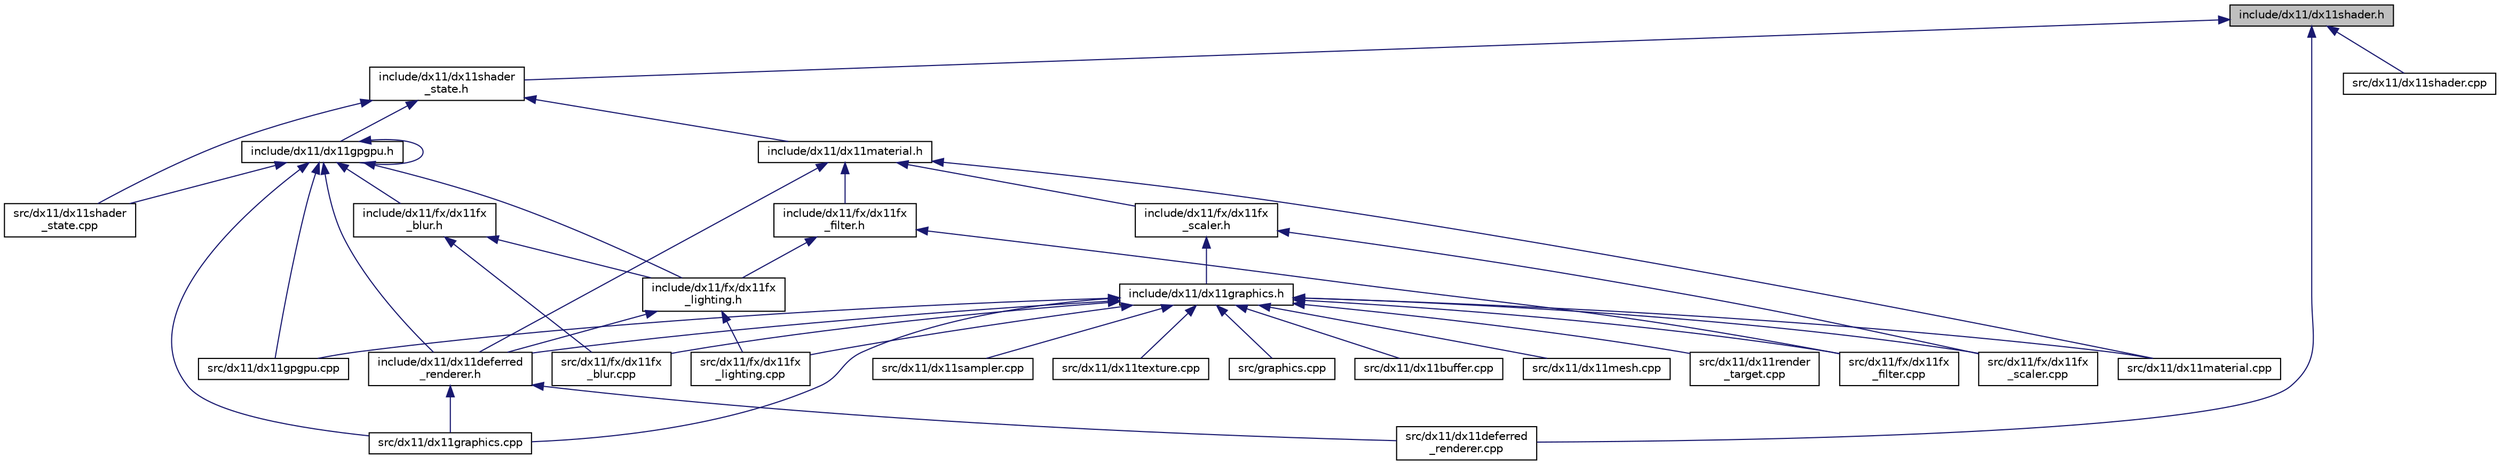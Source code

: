 digraph "include/dx11/dx11shader.h"
{
  edge [fontname="Helvetica",fontsize="10",labelfontname="Helvetica",labelfontsize="10"];
  node [fontname="Helvetica",fontsize="10",shape=record];
  Node1 [label="include/dx11/dx11shader.h",height=0.2,width=0.4,color="black", fillcolor="grey75", style="filled", fontcolor="black"];
  Node1 -> Node2 [dir="back",color="midnightblue",fontsize="10",style="solid",fontname="Helvetica"];
  Node2 [label="include/dx11/dx11shader\l_state.h",height=0.2,width=0.4,color="black", fillcolor="white", style="filled",URL="$dx11shader__state_8h.html",tooltip="This file contains classes used to manage DirectX11 shader states. "];
  Node2 -> Node3 [dir="back",color="midnightblue",fontsize="10",style="solid",fontname="Helvetica"];
  Node3 [label="include/dx11/dx11material.h",height=0.2,width=0.4,color="black", fillcolor="white", style="filled",URL="$dx11material_8h.html",tooltip="??? "];
  Node3 -> Node4 [dir="back",color="midnightblue",fontsize="10",style="solid",fontname="Helvetica"];
  Node4 [label="include/dx11/fx/dx11fx\l_scaler.h",height=0.2,width=0.4,color="black", fillcolor="white", style="filled",URL="$dx11fx__scaler_8h.html",tooltip="This file contains classes used to scale a texture using the GPU. "];
  Node4 -> Node5 [dir="back",color="midnightblue",fontsize="10",style="solid",fontname="Helvetica"];
  Node5 [label="include/dx11/dx11graphics.h",height=0.2,width=0.4,color="black", fillcolor="white", style="filled",URL="$dx11graphics_8h.html",tooltip="Declare classes and interfaces used to manage the core of DirectX 11 API. "];
  Node5 -> Node6 [dir="back",color="midnightblue",fontsize="10",style="solid",fontname="Helvetica"];
  Node6 [label="include/dx11/dx11deferred\l_renderer.h",height=0.2,width=0.4,color="black", fillcolor="white", style="filled",URL="$dx11deferred__renderer_8h.html",tooltip="Deferred rendering classes for DirectX11. "];
  Node6 -> Node7 [dir="back",color="midnightblue",fontsize="10",style="solid",fontname="Helvetica"];
  Node7 [label="src/dx11/dx11deferred\l_renderer.cpp",height=0.2,width=0.4,color="black", fillcolor="white", style="filled",URL="$dx11deferred__renderer_8cpp.html"];
  Node6 -> Node8 [dir="back",color="midnightblue",fontsize="10",style="solid",fontname="Helvetica"];
  Node8 [label="src/dx11/dx11graphics.cpp",height=0.2,width=0.4,color="black", fillcolor="white", style="filled",URL="$dx11graphics_8cpp.html"];
  Node5 -> Node9 [dir="back",color="midnightblue",fontsize="10",style="solid",fontname="Helvetica"];
  Node9 [label="src/dx11/dx11buffer.cpp",height=0.2,width=0.4,color="black", fillcolor="white", style="filled",URL="$dx11buffer_8cpp.html"];
  Node5 -> Node10 [dir="back",color="midnightblue",fontsize="10",style="solid",fontname="Helvetica"];
  Node10 [label="src/dx11/dx11gpgpu.cpp",height=0.2,width=0.4,color="black", fillcolor="white", style="filled",URL="$dx11gpgpu_8cpp.html"];
  Node5 -> Node8 [dir="back",color="midnightblue",fontsize="10",style="solid",fontname="Helvetica"];
  Node5 -> Node11 [dir="back",color="midnightblue",fontsize="10",style="solid",fontname="Helvetica"];
  Node11 [label="src/dx11/dx11material.cpp",height=0.2,width=0.4,color="black", fillcolor="white", style="filled",URL="$dx11material_8cpp.html"];
  Node5 -> Node12 [dir="back",color="midnightblue",fontsize="10",style="solid",fontname="Helvetica"];
  Node12 [label="src/dx11/dx11mesh.cpp",height=0.2,width=0.4,color="black", fillcolor="white", style="filled",URL="$dx11mesh_8cpp.html"];
  Node5 -> Node13 [dir="back",color="midnightblue",fontsize="10",style="solid",fontname="Helvetica"];
  Node13 [label="src/dx11/dx11render\l_target.cpp",height=0.2,width=0.4,color="black", fillcolor="white", style="filled",URL="$dx11render__target_8cpp.html"];
  Node5 -> Node14 [dir="back",color="midnightblue",fontsize="10",style="solid",fontname="Helvetica"];
  Node14 [label="src/dx11/dx11sampler.cpp",height=0.2,width=0.4,color="black", fillcolor="white", style="filled",URL="$dx11sampler_8cpp.html"];
  Node5 -> Node15 [dir="back",color="midnightblue",fontsize="10",style="solid",fontname="Helvetica"];
  Node15 [label="src/dx11/dx11texture.cpp",height=0.2,width=0.4,color="black", fillcolor="white", style="filled",URL="$dx11texture_8cpp.html"];
  Node5 -> Node16 [dir="back",color="midnightblue",fontsize="10",style="solid",fontname="Helvetica"];
  Node16 [label="src/dx11/fx/dx11fx\l_blur.cpp",height=0.2,width=0.4,color="black", fillcolor="white", style="filled",URL="$dx11fx__blur_8cpp.html"];
  Node5 -> Node17 [dir="back",color="midnightblue",fontsize="10",style="solid",fontname="Helvetica"];
  Node17 [label="src/dx11/fx/dx11fx\l_filter.cpp",height=0.2,width=0.4,color="black", fillcolor="white", style="filled",URL="$dx11fx__filter_8cpp.html"];
  Node5 -> Node18 [dir="back",color="midnightblue",fontsize="10",style="solid",fontname="Helvetica"];
  Node18 [label="src/dx11/fx/dx11fx\l_lighting.cpp",height=0.2,width=0.4,color="black", fillcolor="white", style="filled",URL="$dx11fx__lighting_8cpp.html"];
  Node5 -> Node19 [dir="back",color="midnightblue",fontsize="10",style="solid",fontname="Helvetica"];
  Node19 [label="src/dx11/fx/dx11fx\l_scaler.cpp",height=0.2,width=0.4,color="black", fillcolor="white", style="filled",URL="$dx11fx__scaler_8cpp.html"];
  Node5 -> Node20 [dir="back",color="midnightblue",fontsize="10",style="solid",fontname="Helvetica"];
  Node20 [label="src/graphics.cpp",height=0.2,width=0.4,color="black", fillcolor="white", style="filled",URL="$graphics_8cpp.html"];
  Node4 -> Node19 [dir="back",color="midnightblue",fontsize="10",style="solid",fontname="Helvetica"];
  Node3 -> Node6 [dir="back",color="midnightblue",fontsize="10",style="solid",fontname="Helvetica"];
  Node3 -> Node21 [dir="back",color="midnightblue",fontsize="10",style="solid",fontname="Helvetica"];
  Node21 [label="include/dx11/fx/dx11fx\l_filter.h",height=0.2,width=0.4,color="black", fillcolor="white", style="filled",URL="$dx11fx__filter_8h.html",tooltip="This file contains classes used to filter a texture using the GPU. "];
  Node21 -> Node22 [dir="back",color="midnightblue",fontsize="10",style="solid",fontname="Helvetica"];
  Node22 [label="include/dx11/fx/dx11fx\l_lighting.h",height=0.2,width=0.4,color="black", fillcolor="white", style="filled",URL="$dx11fx__lighting_8h.html",tooltip="This file contains post process effects that affects lighting such as bloom, glow and color grading..."];
  Node22 -> Node6 [dir="back",color="midnightblue",fontsize="10",style="solid",fontname="Helvetica"];
  Node22 -> Node18 [dir="back",color="midnightblue",fontsize="10",style="solid",fontname="Helvetica"];
  Node21 -> Node17 [dir="back",color="midnightblue",fontsize="10",style="solid",fontname="Helvetica"];
  Node3 -> Node11 [dir="back",color="midnightblue",fontsize="10",style="solid",fontname="Helvetica"];
  Node2 -> Node23 [dir="back",color="midnightblue",fontsize="10",style="solid",fontname="Helvetica"];
  Node23 [label="include/dx11/dx11gpgpu.h",height=0.2,width=0.4,color="black", fillcolor="white", style="filled",URL="$dx11gpgpu_8h.html",tooltip="??? "];
  Node23 -> Node6 [dir="back",color="midnightblue",fontsize="10",style="solid",fontname="Helvetica"];
  Node23 -> Node23 [dir="back",color="midnightblue",fontsize="10",style="solid",fontname="Helvetica"];
  Node23 -> Node24 [dir="back",color="midnightblue",fontsize="10",style="solid",fontname="Helvetica"];
  Node24 [label="include/dx11/fx/dx11fx\l_blur.h",height=0.2,width=0.4,color="black", fillcolor="white", style="filled",URL="$dx11fx__blur_8h.html",tooltip="This file contains classes used to blur a texture using the GPU. "];
  Node24 -> Node22 [dir="back",color="midnightblue",fontsize="10",style="solid",fontname="Helvetica"];
  Node24 -> Node16 [dir="back",color="midnightblue",fontsize="10",style="solid",fontname="Helvetica"];
  Node23 -> Node22 [dir="back",color="midnightblue",fontsize="10",style="solid",fontname="Helvetica"];
  Node23 -> Node10 [dir="back",color="midnightblue",fontsize="10",style="solid",fontname="Helvetica"];
  Node23 -> Node8 [dir="back",color="midnightblue",fontsize="10",style="solid",fontname="Helvetica"];
  Node23 -> Node25 [dir="back",color="midnightblue",fontsize="10",style="solid",fontname="Helvetica"];
  Node25 [label="src/dx11/dx11shader\l_state.cpp",height=0.2,width=0.4,color="black", fillcolor="white", style="filled",URL="$dx11shader__state_8cpp.html"];
  Node2 -> Node25 [dir="back",color="midnightblue",fontsize="10",style="solid",fontname="Helvetica"];
  Node1 -> Node7 [dir="back",color="midnightblue",fontsize="10",style="solid",fontname="Helvetica"];
  Node1 -> Node26 [dir="back",color="midnightblue",fontsize="10",style="solid",fontname="Helvetica"];
  Node26 [label="src/dx11/dx11shader.cpp",height=0.2,width=0.4,color="black", fillcolor="white", style="filled",URL="$dx11shader_8cpp.html"];
}
